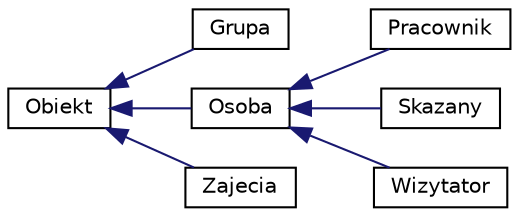 digraph "Graficzna hierarchia klas"
{
 // LATEX_PDF_SIZE
  edge [fontname="Helvetica",fontsize="10",labelfontname="Helvetica",labelfontsize="10"];
  node [fontname="Helvetica",fontsize="10",shape=record];
  rankdir="LR";
  Node0 [label="Obiekt",height=0.2,width=0.4,color="black", fillcolor="white", style="filled",URL="$structObiekt.html",tooltip="Struktura przedstawiajaca najbardizej podstawowy obiekt bazy danych."];
  Node0 -> Node1 [dir="back",color="midnightblue",fontsize="10",style="solid",fontname="Helvetica"];
  Node1 [label="Grupa",height=0.2,width=0.4,color="black", fillcolor="white", style="filled",URL="$structGrupa.html",tooltip="Struktura ktora przedstawia grupe zajeciowa o polach jak w bazie danych."];
  Node0 -> Node2 [dir="back",color="midnightblue",fontsize="10",style="solid",fontname="Helvetica"];
  Node2 [label="Osoba",height=0.2,width=0.4,color="black", fillcolor="white", style="filled",URL="$structOsoba.html",tooltip="Klasa reprezentujaca osobe."];
  Node2 -> Node3 [dir="back",color="midnightblue",fontsize="10",style="solid",fontname="Helvetica"];
  Node3 [label="Pracownik",height=0.2,width=0.4,color="black", fillcolor="white", style="filled",URL="$structPracownik.html",tooltip="Struktura reprezentujaca pracownika wiezienia."];
  Node2 -> Node4 [dir="back",color="midnightblue",fontsize="10",style="solid",fontname="Helvetica"];
  Node4 [label="Skazany",height=0.2,width=0.4,color="black", fillcolor="white", style="filled",URL="$structSkazany.html",tooltip="Struktura reprezentujaca skazanego."];
  Node2 -> Node5 [dir="back",color="midnightblue",fontsize="10",style="solid",fontname="Helvetica"];
  Node5 [label="Wizytator",height=0.2,width=0.4,color="black", fillcolor="white", style="filled",URL="$structWizytator.html",tooltip="Struktura reprezentujaca wizytatora."];
  Node0 -> Node6 [dir="back",color="midnightblue",fontsize="10",style="solid",fontname="Helvetica"];
  Node6 [label="Zajecia",height=0.2,width=0.4,color="black", fillcolor="white", style="filled",URL="$structZajecia.html",tooltip="Struktura reprezentujaca zajecia resocjalizacyjne."];
}
